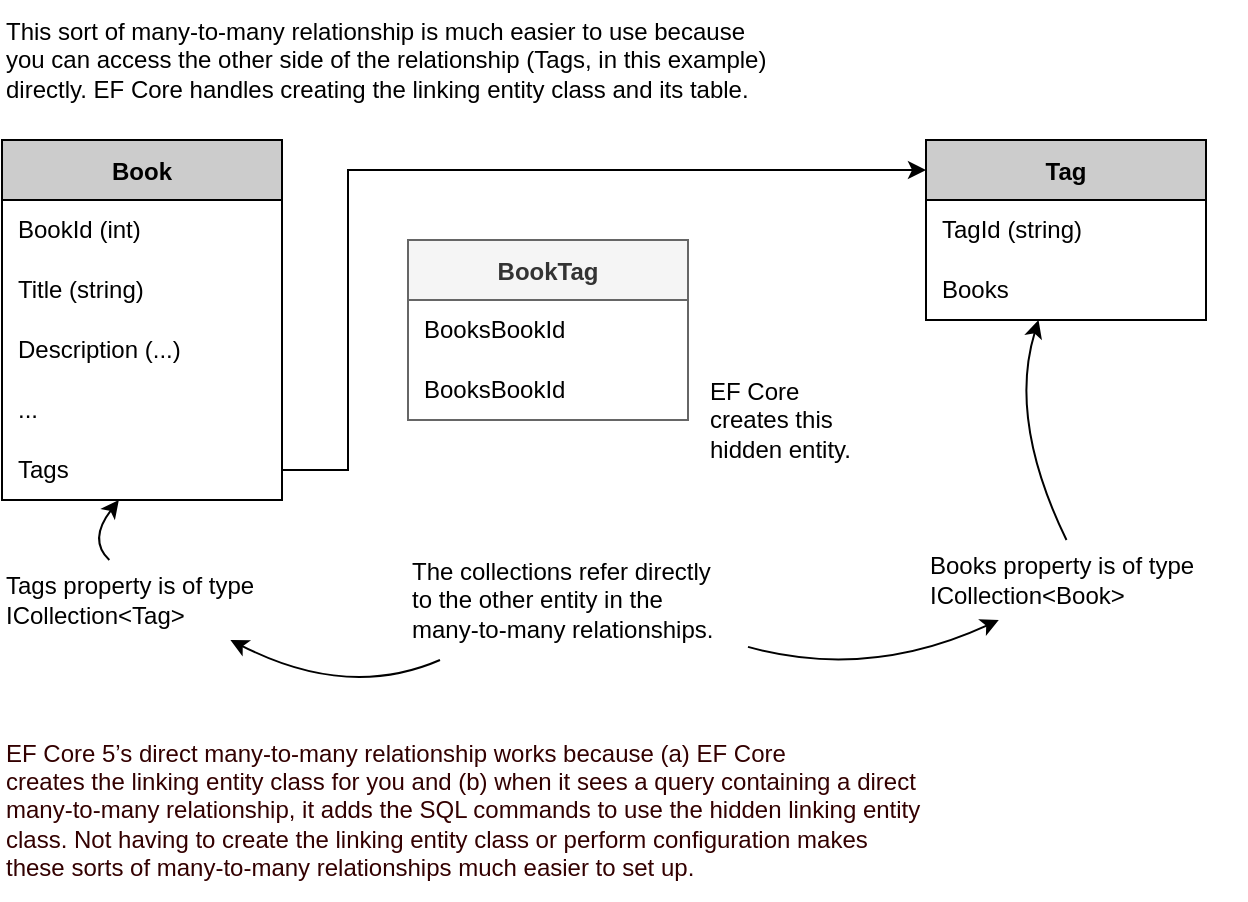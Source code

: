 <mxfile version="20.7.4" type="device"><diagram id="ahAyE9eUKxN_0jiChCt0" name="Sayfa -1"><mxGraphModel dx="698" dy="836" grid="1" gridSize="10" guides="1" tooltips="1" connect="1" arrows="1" fold="1" page="1" pageScale="1" pageWidth="827" pageHeight="1169" math="0" shadow="0"><root><mxCell id="0"/><mxCell id="1" parent="0"/><mxCell id="pKT9n7SHXGeJ-BD1lXIy-89" value="EF Core 5’s direct many-to-many relationship works because (a) EF Core&#10;creates the linking entity class for you and (b) when it sees a query containing a direct&#10;many-to-many relationship, it adds the SQL commands to use the hidden linking entity&#10;class. Not having to create the linking entity class or perform configuration makes&#10;these sorts of many-to-many relationships much easier to set up." style="text;html=1;align=left;verticalAlign=middle;resizable=0;points=[];autosize=1;strokeColor=none;fillColor=none;fontColor=#330000;" parent="1" vertex="1"><mxGeometry x="17" y="530" width="480" height="90" as="geometry"/></mxCell><mxCell id="h1hN-u1rKVxVwsZOaBqi-1" value="Book" style="shape=table;startSize=30;container=1;collapsible=0;childLayout=tableLayout;fixedRows=1;rowLines=0;fontStyle=1;fillColor=#CCCCCC;" parent="1" vertex="1"><mxGeometry x="17" y="240" width="140" height="180" as="geometry"/></mxCell><mxCell id="h1hN-u1rKVxVwsZOaBqi-2" value="" style="shape=tableRow;horizontal=0;startSize=0;swimlaneHead=0;swimlaneBody=0;top=0;left=0;bottom=0;right=0;collapsible=0;dropTarget=0;fillColor=none;points=[[0,0.5],[1,0.5]];portConstraint=eastwest;" parent="h1hN-u1rKVxVwsZOaBqi-1" vertex="1"><mxGeometry y="30" width="140" height="30" as="geometry"/></mxCell><mxCell id="h1hN-u1rKVxVwsZOaBqi-3" value="BookId (int)" style="shape=partialRectangle;connectable=0;fillColor=none;top=0;left=0;bottom=1;right=0;align=left;spacingLeft=6;overflow=hidden;strokeColor=none;perimeterSpacing=0;shadow=0;labelBorderColor=none;whiteSpace=wrap;html=1;labelBackgroundColor=none;fontStyle=0" parent="h1hN-u1rKVxVwsZOaBqi-2" vertex="1"><mxGeometry width="140" height="30" as="geometry"><mxRectangle width="140" height="30" as="alternateBounds"/></mxGeometry></mxCell><mxCell id="h1hN-u1rKVxVwsZOaBqi-4" style="shape=tableRow;horizontal=0;startSize=0;swimlaneHead=0;swimlaneBody=0;top=0;left=0;bottom=0;right=0;collapsible=0;dropTarget=0;fillColor=none;points=[[0,0.5],[1,0.5]];portConstraint=eastwest;" parent="h1hN-u1rKVxVwsZOaBqi-1" vertex="1"><mxGeometry y="60" width="140" height="30" as="geometry"/></mxCell><mxCell id="h1hN-u1rKVxVwsZOaBqi-5" value="Title (string)" style="shape=partialRectangle;html=1;whiteSpace=wrap;connectable=0;fillColor=none;top=0;left=0;bottom=0;right=0;align=left;spacingLeft=6;overflow=hidden;" parent="h1hN-u1rKVxVwsZOaBqi-4" vertex="1"><mxGeometry width="140" height="30" as="geometry"><mxRectangle width="140" height="30" as="alternateBounds"/></mxGeometry></mxCell><mxCell id="h1hN-u1rKVxVwsZOaBqi-6" style="shape=tableRow;horizontal=0;startSize=0;swimlaneHead=0;swimlaneBody=0;top=0;left=0;bottom=0;right=0;collapsible=0;dropTarget=0;fillColor=none;points=[[0,0.5],[1,0.5]];portConstraint=eastwest;" parent="h1hN-u1rKVxVwsZOaBqi-1" vertex="1"><mxGeometry y="90" width="140" height="30" as="geometry"/></mxCell><mxCell id="h1hN-u1rKVxVwsZOaBqi-7" value="Description (...)" style="shape=partialRectangle;html=1;whiteSpace=wrap;connectable=0;fillColor=none;top=0;left=0;bottom=0;right=0;align=left;spacingLeft=6;overflow=hidden;" parent="h1hN-u1rKVxVwsZOaBqi-6" vertex="1"><mxGeometry width="140" height="30" as="geometry"><mxRectangle width="140" height="30" as="alternateBounds"/></mxGeometry></mxCell><mxCell id="h1hN-u1rKVxVwsZOaBqi-8" style="shape=tableRow;horizontal=0;startSize=0;swimlaneHead=0;swimlaneBody=0;top=0;left=0;bottom=0;right=0;collapsible=0;dropTarget=0;fillColor=none;points=[[0,0.5],[1,0.5]];portConstraint=eastwest;" parent="h1hN-u1rKVxVwsZOaBqi-1" vertex="1"><mxGeometry y="120" width="140" height="30" as="geometry"/></mxCell><mxCell id="h1hN-u1rKVxVwsZOaBqi-9" value="..." style="shape=partialRectangle;html=1;whiteSpace=wrap;connectable=0;fillColor=none;top=0;left=0;bottom=0;right=0;align=left;spacingLeft=6;overflow=hidden;" parent="h1hN-u1rKVxVwsZOaBqi-8" vertex="1"><mxGeometry width="140" height="30" as="geometry"><mxRectangle width="140" height="30" as="alternateBounds"/></mxGeometry></mxCell><mxCell id="h1hN-u1rKVxVwsZOaBqi-10" style="shape=tableRow;horizontal=0;startSize=0;swimlaneHead=0;swimlaneBody=0;top=0;left=0;bottom=0;right=0;collapsible=0;dropTarget=0;fillColor=none;points=[[0,0.5],[1,0.5]];portConstraint=eastwest;" parent="h1hN-u1rKVxVwsZOaBqi-1" vertex="1"><mxGeometry y="150" width="140" height="30" as="geometry"/></mxCell><mxCell id="h1hN-u1rKVxVwsZOaBqi-11" value="Tags" style="shape=partialRectangle;html=1;whiteSpace=wrap;connectable=0;fillColor=none;top=0;left=0;bottom=0;right=0;align=left;spacingLeft=6;overflow=hidden;fontStyle=0" parent="h1hN-u1rKVxVwsZOaBqi-10" vertex="1"><mxGeometry width="140" height="30" as="geometry"><mxRectangle width="140" height="30" as="alternateBounds"/></mxGeometry></mxCell><mxCell id="h1hN-u1rKVxVwsZOaBqi-12" value="BookTag" style="shape=table;startSize=30;container=1;collapsible=0;childLayout=tableLayout;fixedRows=1;rowLines=0;fontStyle=1;fillColor=#f5f5f5;fontColor=#333333;strokeColor=#666666;" parent="1" vertex="1"><mxGeometry x="220" y="290" width="140" height="90" as="geometry"/></mxCell><mxCell id="h1hN-u1rKVxVwsZOaBqi-13" value="" style="shape=tableRow;horizontal=0;startSize=0;swimlaneHead=0;swimlaneBody=0;top=0;left=0;bottom=0;right=0;collapsible=0;dropTarget=0;fillColor=none;points=[[0,0.5],[1,0.5]];portConstraint=eastwest;" parent="h1hN-u1rKVxVwsZOaBqi-12" vertex="1"><mxGeometry y="30" width="140" height="30" as="geometry"/></mxCell><mxCell id="h1hN-u1rKVxVwsZOaBqi-14" value="BooksBookId" style="shape=partialRectangle;connectable=0;fillColor=none;top=0;left=0;bottom=1;right=0;align=left;spacingLeft=6;overflow=hidden;strokeColor=none;perimeterSpacing=0;shadow=0;labelBorderColor=none;whiteSpace=wrap;html=1;labelBackgroundColor=none;fontStyle=0" parent="h1hN-u1rKVxVwsZOaBqi-13" vertex="1"><mxGeometry width="140" height="30" as="geometry"><mxRectangle width="140" height="30" as="alternateBounds"/></mxGeometry></mxCell><mxCell id="h1hN-u1rKVxVwsZOaBqi-15" style="shape=tableRow;horizontal=0;startSize=0;swimlaneHead=0;swimlaneBody=0;top=0;left=0;bottom=0;right=0;collapsible=0;dropTarget=0;fillColor=none;points=[[0,0.5],[1,0.5]];portConstraint=eastwest;" parent="h1hN-u1rKVxVwsZOaBqi-12" vertex="1"><mxGeometry y="60" width="140" height="30" as="geometry"/></mxCell><mxCell id="h1hN-u1rKVxVwsZOaBqi-16" value="BooksBookId" style="shape=partialRectangle;html=1;whiteSpace=wrap;connectable=0;fillColor=none;top=0;left=0;bottom=0;right=0;align=left;spacingLeft=6;overflow=hidden;" parent="h1hN-u1rKVxVwsZOaBqi-15" vertex="1"><mxGeometry width="140" height="30" as="geometry"><mxRectangle width="140" height="30" as="alternateBounds"/></mxGeometry></mxCell><mxCell id="h1hN-u1rKVxVwsZOaBqi-23" value="Tag" style="shape=table;startSize=30;container=1;collapsible=0;childLayout=tableLayout;fixedRows=1;rowLines=0;fontStyle=1;fillColor=#CCCCCC;" parent="1" vertex="1"><mxGeometry x="479" y="240" width="140" height="90" as="geometry"/></mxCell><mxCell id="h1hN-u1rKVxVwsZOaBqi-24" style="shape=tableRow;horizontal=0;startSize=0;swimlaneHead=0;swimlaneBody=0;top=0;left=0;bottom=0;right=0;collapsible=0;dropTarget=0;fillColor=none;points=[[0,0.5],[1,0.5]];portConstraint=eastwest;" parent="h1hN-u1rKVxVwsZOaBqi-23" vertex="1"><mxGeometry y="30" width="140" height="30" as="geometry"/></mxCell><mxCell id="h1hN-u1rKVxVwsZOaBqi-25" value="TagId (string)" style="shape=partialRectangle;html=1;whiteSpace=wrap;connectable=0;fillColor=none;top=0;left=0;bottom=0;right=0;align=left;spacingLeft=6;overflow=hidden;" parent="h1hN-u1rKVxVwsZOaBqi-24" vertex="1"><mxGeometry width="140" height="30" as="geometry"><mxRectangle width="140" height="30" as="alternateBounds"/></mxGeometry></mxCell><mxCell id="h1hN-u1rKVxVwsZOaBqi-26" style="shape=tableRow;horizontal=0;startSize=0;swimlaneHead=0;swimlaneBody=0;top=0;left=0;bottom=0;right=0;collapsible=0;dropTarget=0;fillColor=none;points=[[0,0.5],[1,0.5]];portConstraint=eastwest;" parent="h1hN-u1rKVxVwsZOaBqi-23" vertex="1"><mxGeometry y="60" width="140" height="30" as="geometry"/></mxCell><mxCell id="h1hN-u1rKVxVwsZOaBqi-27" value="Books" style="shape=partialRectangle;html=1;whiteSpace=wrap;connectable=0;fillColor=none;top=0;left=0;bottom=0;right=0;align=left;spacingLeft=6;overflow=hidden;" parent="h1hN-u1rKVxVwsZOaBqi-26" vertex="1"><mxGeometry width="140" height="30" as="geometry"><mxRectangle width="140" height="30" as="alternateBounds"/></mxGeometry></mxCell><mxCell id="h1hN-u1rKVxVwsZOaBqi-34" value="This sort of many-to-many relationship is much easier to use because&#10;you can access the other side of the relationship (Tags, in this example)&#10;directly. EF Core handles creating the linking entity class and its table." style="text;html=1;align=left;verticalAlign=middle;resizable=0;points=[];autosize=1;strokeColor=none;fillColor=none;" parent="1" vertex="1"><mxGeometry x="17" y="170" width="400" height="60" as="geometry"/></mxCell><mxCell id="NGxzHNTWDXVL7oOMwOvt-1" value="&lt;div&gt;EF Core&lt;/div&gt;&lt;div&gt;creates this&lt;/div&gt;&lt;div&gt;hidden entity.&lt;/div&gt;" style="text;html=1;align=left;verticalAlign=middle;resizable=0;points=[];autosize=1;strokeColor=none;fillColor=none;" vertex="1" parent="1"><mxGeometry x="369" y="350" width="90" height="60" as="geometry"/></mxCell><mxCell id="NGxzHNTWDXVL7oOMwOvt-2" value="&lt;div&gt;Tags property is of type&lt;/div&gt;&lt;div style=&quot;&quot;&gt;ICollection&amp;lt;Tag&amp;gt;&lt;/div&gt;" style="text;html=1;align=left;verticalAlign=middle;resizable=0;points=[];autosize=1;strokeColor=none;fillColor=none;" vertex="1" parent="1"><mxGeometry x="17" y="450" width="150" height="40" as="geometry"/></mxCell><mxCell id="NGxzHNTWDXVL7oOMwOvt-3" value="The collections refer directly&#10;to the other entity in the&#10;many-to-many relationships." style="text;html=1;align=left;verticalAlign=middle;resizable=0;points=[];autosize=1;strokeColor=none;fillColor=none;" vertex="1" parent="1"><mxGeometry x="220" y="440" width="170" height="60" as="geometry"/></mxCell><mxCell id="NGxzHNTWDXVL7oOMwOvt-4" value="&lt;div&gt;Books property is of type&lt;/div&gt;&lt;div&gt;ICollection&amp;lt;Book&amp;gt;&lt;/div&gt;" style="text;html=1;align=left;verticalAlign=middle;resizable=0;points=[];autosize=1;strokeColor=none;fillColor=none;" vertex="1" parent="1"><mxGeometry x="479" y="440" width="160" height="40" as="geometry"/></mxCell><mxCell id="NGxzHNTWDXVL7oOMwOvt-5" value="" style="endArrow=classic;html=1;rounded=0;exitX=1;exitY=0.5;exitDx=0;exitDy=0;entryX=0;entryY=0.167;entryDx=0;entryDy=0;entryPerimeter=0;" edge="1" parent="1" source="h1hN-u1rKVxVwsZOaBqi-10" target="h1hN-u1rKVxVwsZOaBqi-23"><mxGeometry width="50" height="50" relative="1" as="geometry"><mxPoint x="160" y="530" as="sourcePoint"/><mxPoint x="210" y="480" as="targetPoint"/><Array as="points"><mxPoint x="190" y="405"/><mxPoint x="190" y="255"/></Array></mxGeometry></mxCell><mxCell id="NGxzHNTWDXVL7oOMwOvt-7" value="" style="endArrow=classic;html=1;curved=1;" edge="1" parent="1" source="NGxzHNTWDXVL7oOMwOvt-4" target="h1hN-u1rKVxVwsZOaBqi-23"><mxGeometry width="50" height="50" relative="1" as="geometry"><mxPoint x="510" y="410" as="sourcePoint"/><mxPoint x="560" y="360" as="targetPoint"/><Array as="points"><mxPoint x="520" y="380"/></Array></mxGeometry></mxCell><mxCell id="NGxzHNTWDXVL7oOMwOvt-8" value="" style="endArrow=classic;html=1;curved=1;" edge="1" parent="1" source="NGxzHNTWDXVL7oOMwOvt-3" target="NGxzHNTWDXVL7oOMwOvt-4"><mxGeometry width="50" height="50" relative="1" as="geometry"><mxPoint x="420" y="550" as="sourcePoint"/><mxPoint x="470" y="500" as="targetPoint"/><Array as="points"><mxPoint x="450" y="510"/></Array></mxGeometry></mxCell><mxCell id="NGxzHNTWDXVL7oOMwOvt-9" value="" style="endArrow=classic;html=1;curved=1;" edge="1" parent="1" source="NGxzHNTWDXVL7oOMwOvt-3" target="NGxzHNTWDXVL7oOMwOvt-2"><mxGeometry width="50" height="50" relative="1" as="geometry"><mxPoint x="180" y="530" as="sourcePoint"/><mxPoint x="230" y="480" as="targetPoint"/><Array as="points"><mxPoint x="190" y="520"/></Array></mxGeometry></mxCell><mxCell id="NGxzHNTWDXVL7oOMwOvt-11" value="" style="endArrow=classic;html=1;curved=1;" edge="1" parent="1" source="NGxzHNTWDXVL7oOMwOvt-2" target="h1hN-u1rKVxVwsZOaBqi-10"><mxGeometry width="50" height="50" relative="1" as="geometry"><mxPoint x="190" y="470" as="sourcePoint"/><mxPoint x="240" y="420" as="targetPoint"/><Array as="points"><mxPoint x="60" y="440"/></Array></mxGeometry></mxCell></root></mxGraphModel></diagram></mxfile>